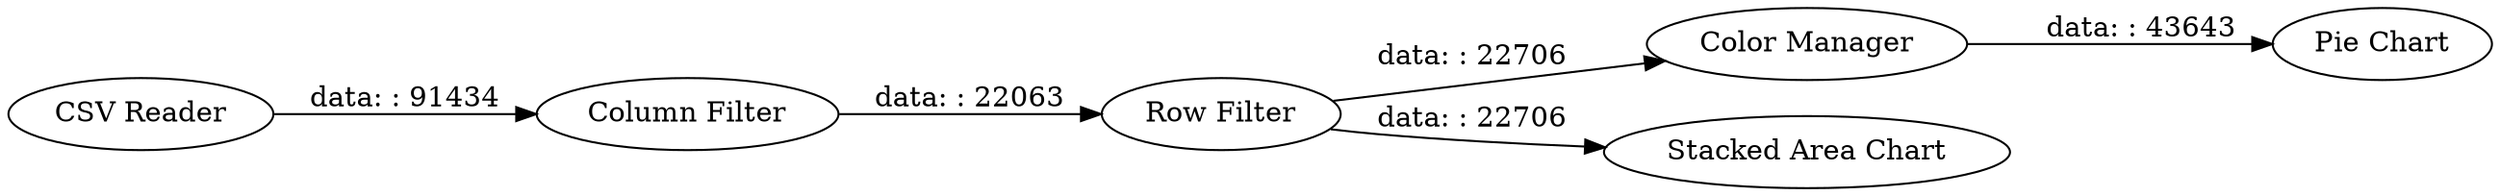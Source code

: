 digraph {
	"-7382902205465966115_3" [label="Row Filter"]
	"-7382902205465966115_5" [label="Pie Chart"]
	"-7382902205465966115_4" [label="Color Manager"]
	"-7382902205465966115_1" [label="CSV Reader"]
	"-7382902205465966115_2" [label="Column Filter"]
	"-7382902205465966115_6" [label="Stacked Area Chart"]
	"-7382902205465966115_4" -> "-7382902205465966115_5" [label="data: : 43643"]
	"-7382902205465966115_1" -> "-7382902205465966115_2" [label="data: : 91434"]
	"-7382902205465966115_2" -> "-7382902205465966115_3" [label="data: : 22063"]
	"-7382902205465966115_3" -> "-7382902205465966115_6" [label="data: : 22706"]
	"-7382902205465966115_3" -> "-7382902205465966115_4" [label="data: : 22706"]
	rankdir=LR
}
